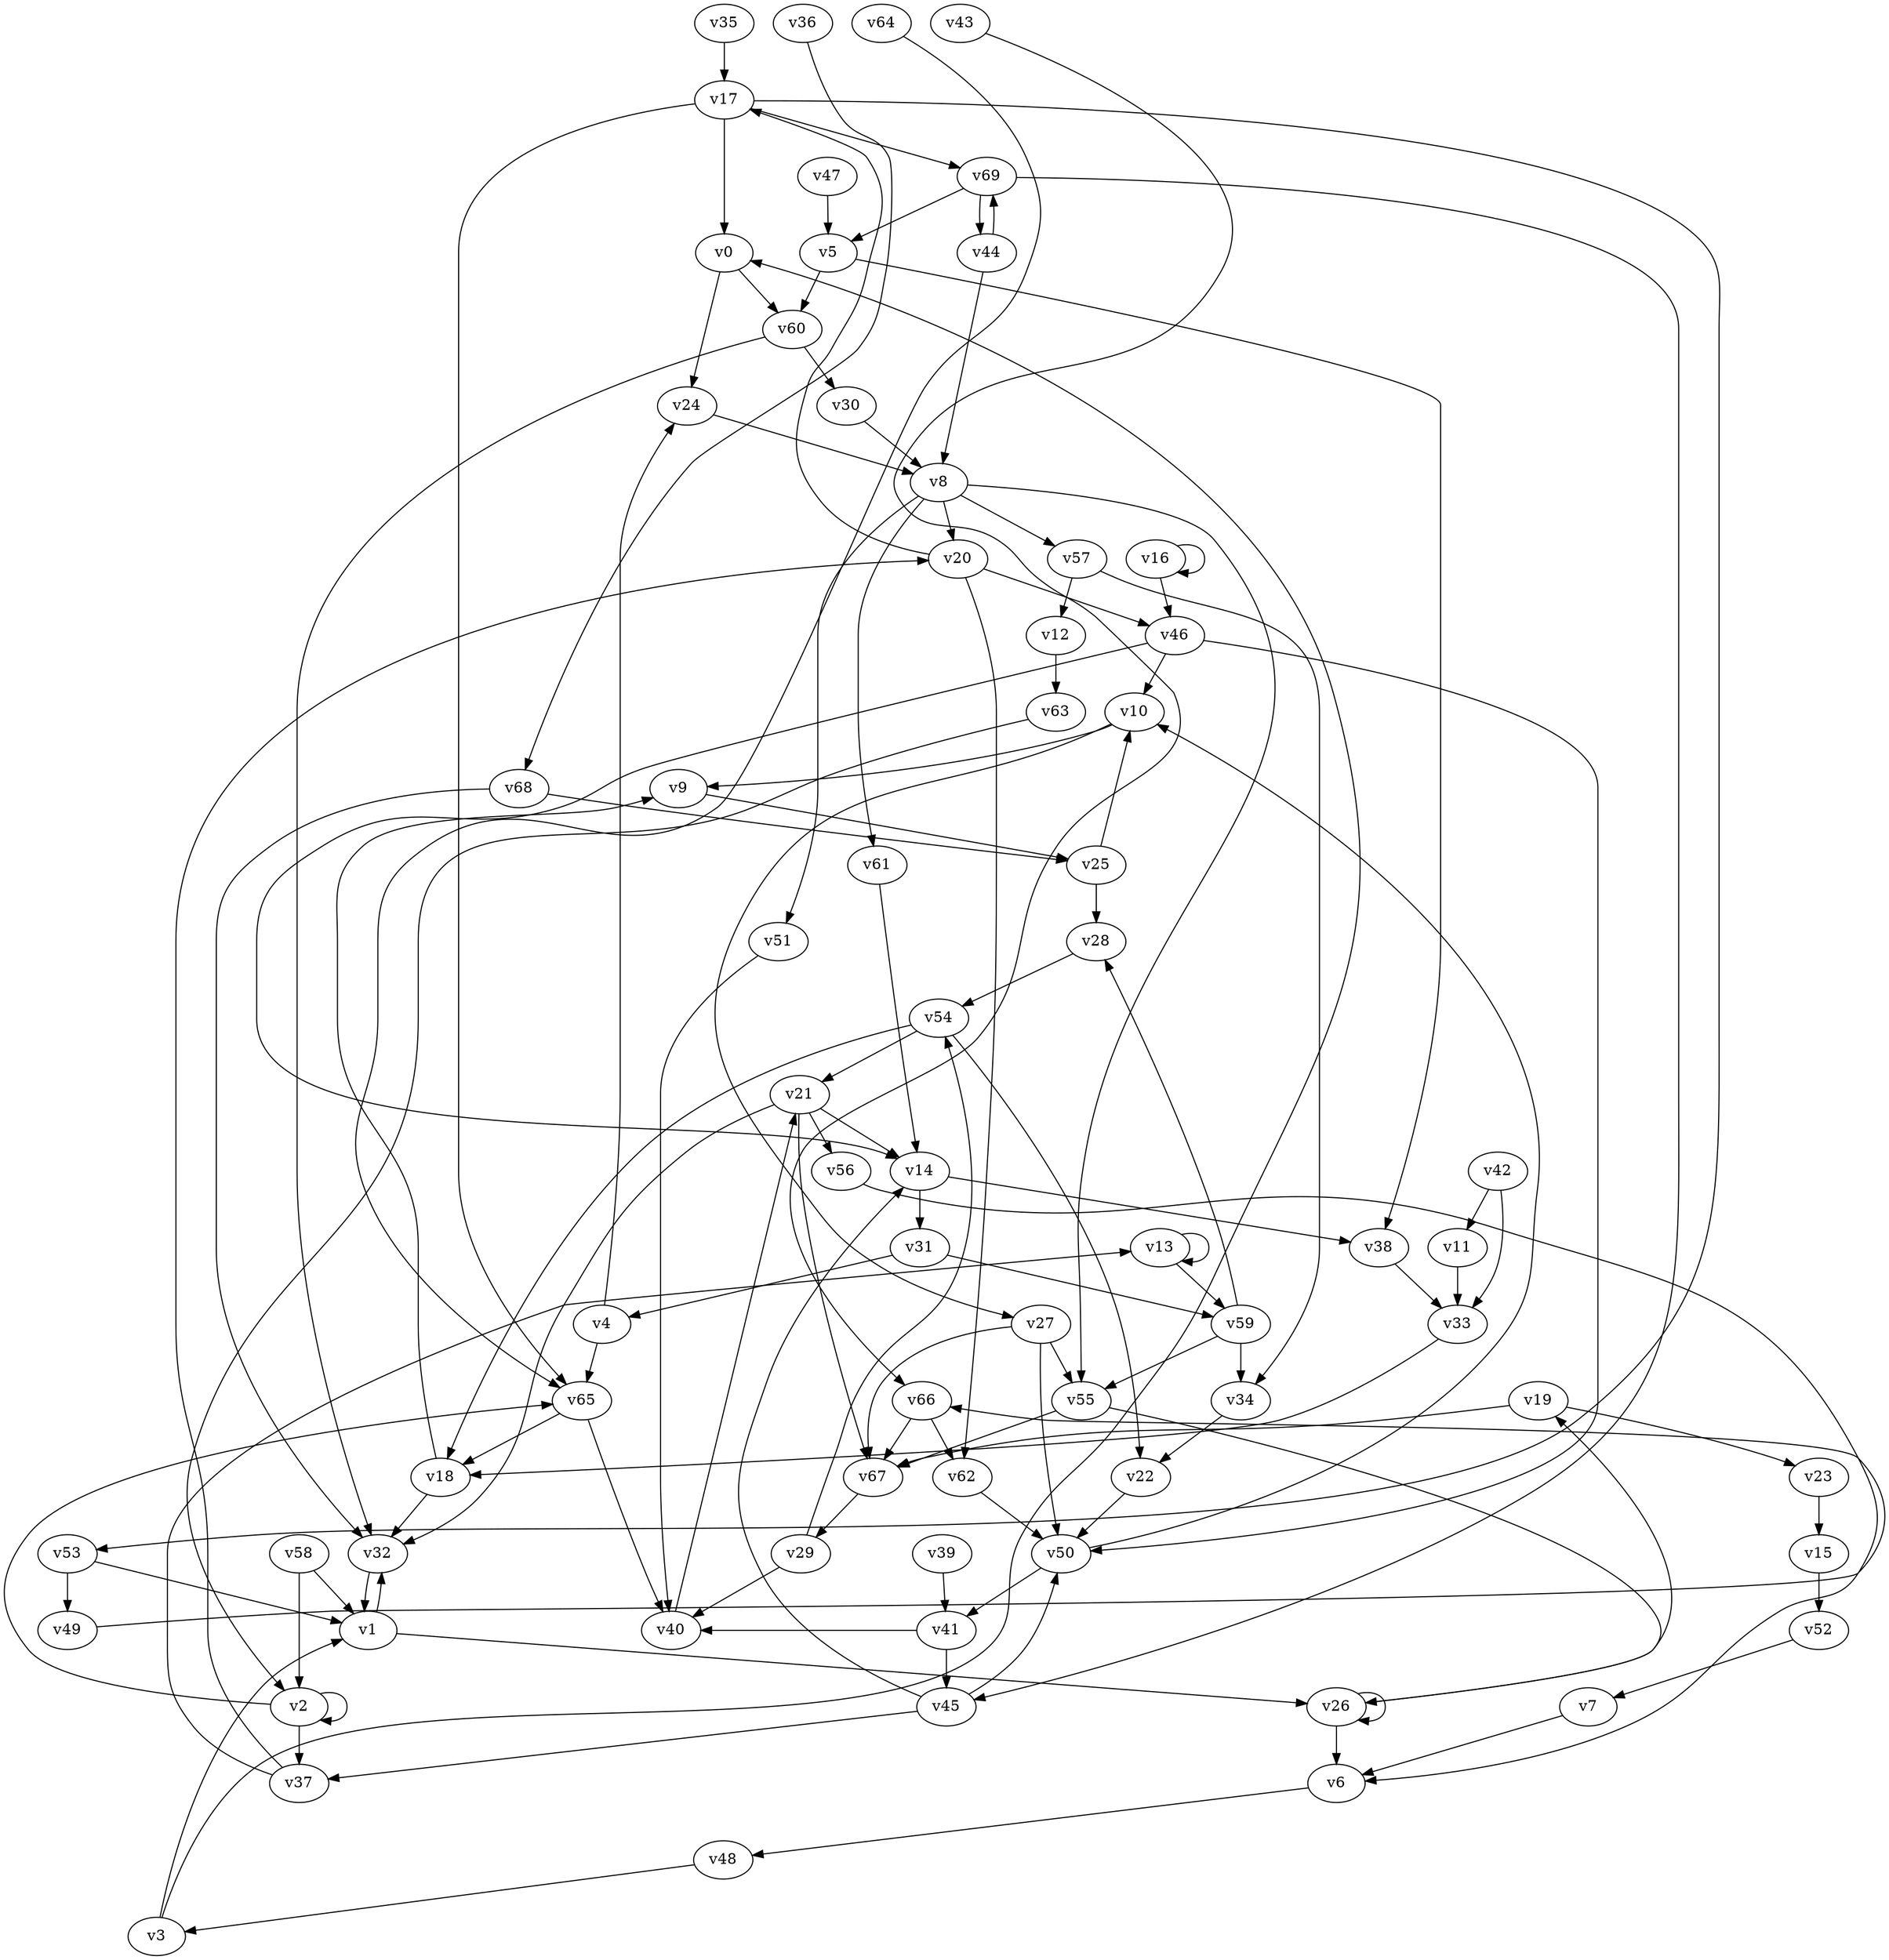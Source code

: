 // Benchmark game 92 - 70 vertices
// time_bound: 27
// targets: v10
digraph G {
    v0 [name="v0", player=0];
    v1 [name="v1", player=1];
    v2 [name="v2", player=0];
    v3 [name="v3", player=0];
    v4 [name="v4", player=1];
    v5 [name="v5", player=1];
    v6 [name="v6", player=1];
    v7 [name="v7", player=0];
    v8 [name="v8", player=1];
    v9 [name="v9", player=0];
    v10 [name="v10", player=1, target=1];
    v11 [name="v11", player=1];
    v12 [name="v12", player=0];
    v13 [name="v13", player=1];
    v14 [name="v14", player=0];
    v15 [name="v15", player=1];
    v16 [name="v16", player=1];
    v17 [name="v17", player=0];
    v18 [name="v18", player=0];
    v19 [name="v19", player=0];
    v20 [name="v20", player=1];
    v21 [name="v21", player=0];
    v22 [name="v22", player=1];
    v23 [name="v23", player=0];
    v24 [name="v24", player=1];
    v25 [name="v25", player=0];
    v26 [name="v26", player=1];
    v27 [name="v27", player=1];
    v28 [name="v28", player=1];
    v29 [name="v29", player=1];
    v30 [name="v30", player=1];
    v31 [name="v31", player=0];
    v32 [name="v32", player=1];
    v33 [name="v33", player=0];
    v34 [name="v34", player=0];
    v35 [name="v35", player=1];
    v36 [name="v36", player=1];
    v37 [name="v37", player=1];
    v38 [name="v38", player=1];
    v39 [name="v39", player=0];
    v40 [name="v40", player=0];
    v41 [name="v41", player=0];
    v42 [name="v42", player=1];
    v43 [name="v43", player=0];
    v44 [name="v44", player=1];
    v45 [name="v45", player=0];
    v46 [name="v46", player=1];
    v47 [name="v47", player=1];
    v48 [name="v48", player=0];
    v49 [name="v49", player=1];
    v50 [name="v50", player=1];
    v51 [name="v51", player=0];
    v52 [name="v52", player=0];
    v53 [name="v53", player=1];
    v54 [name="v54", player=0];
    v55 [name="v55", player=0];
    v56 [name="v56", player=1];
    v57 [name="v57", player=0];
    v58 [name="v58", player=0];
    v59 [name="v59", player=0];
    v60 [name="v60", player=0];
    v61 [name="v61", player=0];
    v62 [name="v62", player=0];
    v63 [name="v63", player=0];
    v64 [name="v64", player=1];
    v65 [name="v65", player=1];
    v66 [name="v66", player=0];
    v67 [name="v67", player=1];
    v68 [name="v68", player=0];
    v69 [name="v69", player=1];

    v0 -> v24;
    v1 -> v32;
    v2 -> v65 [constraint="t >= 2"];
    v3 -> v0 [constraint="t mod 3 == 2"];
    v4 -> v24;
    v5 -> v38;
    v6 -> v48;
    v7 -> v6;
    v8 -> v51;
    v9 -> v25;
    v10 -> v27 [constraint="t < 15"];
    v11 -> v33;
    v12 -> v63;
    v13 -> v59;
    v14 -> v31;
    v15 -> v52;
    v16 -> v46;
    v17 -> v53 [constraint="t >= 2"];
    v18 -> v9;
    v19 -> v67;
    v20 -> v17 [constraint="t >= 1"];
    v21 -> v67;
    v22 -> v50;
    v23 -> v15;
    v24 -> v8;
    v25 -> v28;
    v26 -> v19 [constraint="t < 6"];
    v27 -> v55;
    v28 -> v54;
    v29 -> v40;
    v30 -> v8;
    v31 -> v59;
    v32 -> v1;
    v33 -> v18 [constraint="t mod 2 == 0"];
    v34 -> v22;
    v35 -> v17;
    v36 -> v68 [constraint="t mod 5 == 3"];
    v37 -> v13 [constraint="t mod 3 == 1"];
    v38 -> v33;
    v39 -> v41;
    v40 -> v21;
    v41 -> v40 [constraint="t mod 5 == 2"];
    v42 -> v33;
    v43 -> v66 [constraint="t >= 4"];
    v44 -> v69;
    v45 -> v14;
    v46 -> v14 [constraint="t >= 2"];
    v47 -> v5;
    v48 -> v3;
    v49 -> v66 [constraint="t mod 5 == 3"];
    v50 -> v10;
    v51 -> v40;
    v52 -> v7;
    v53 -> v49;
    v54 -> v21;
    v55 -> v67;
    v56 -> v6 [constraint="t < 14"];
    v57 -> v12;
    v58 -> v2;
    v59 -> v34;
    v60 -> v30;
    v61 -> v14;
    v62 -> v50;
    v63 -> v2 [constraint="t >= 3"];
    v64 -> v65 [constraint="t mod 2 == 0"];
    v65 -> v40;
    v66 -> v62;
    v67 -> v29;
    v68 -> v25;
    v69 -> v45;
    v44 -> v8;
    v18 -> v32;
    v57 -> v34;
    v10 -> v9;
    v8 -> v61;
    v27 -> v50;
    v58 -> v1;
    v27 -> v67;
    v54 -> v18;
    v45 -> v50;
    v59 -> v55;
    v13 -> v13;
    v20 -> v46;
    v37 -> v20;
    v26 -> v26;
    v3 -> v1;
    v69 -> v5;
    v46 -> v50;
    v31 -> v4;
    v65 -> v18;
    v21 -> v32;
    v17 -> v65;
    v59 -> v28;
    v21 -> v14;
    v5 -> v60;
    v66 -> v67;
    v25 -> v10;
    v21 -> v56;
    v29 -> v54;
    v45 -> v37;
    v69 -> v44;
    v19 -> v23;
    v0 -> v60;
    v17 -> v0;
    v8 -> v57;
    v2 -> v37;
    v17 -> v69;
    v60 -> v32;
    v8 -> v55;
    v20 -> v62;
    v55 -> v26;
    v50 -> v41;
    v8 -> v20;
    v41 -> v45;
    v42 -> v11;
    v2 -> v2;
    v46 -> v10;
    v4 -> v65;
    v14 -> v38;
    v68 -> v32;
    v16 -> v16;
    v54 -> v22;
    v26 -> v6;
    v1 -> v26;
    v53 -> v1;
}

